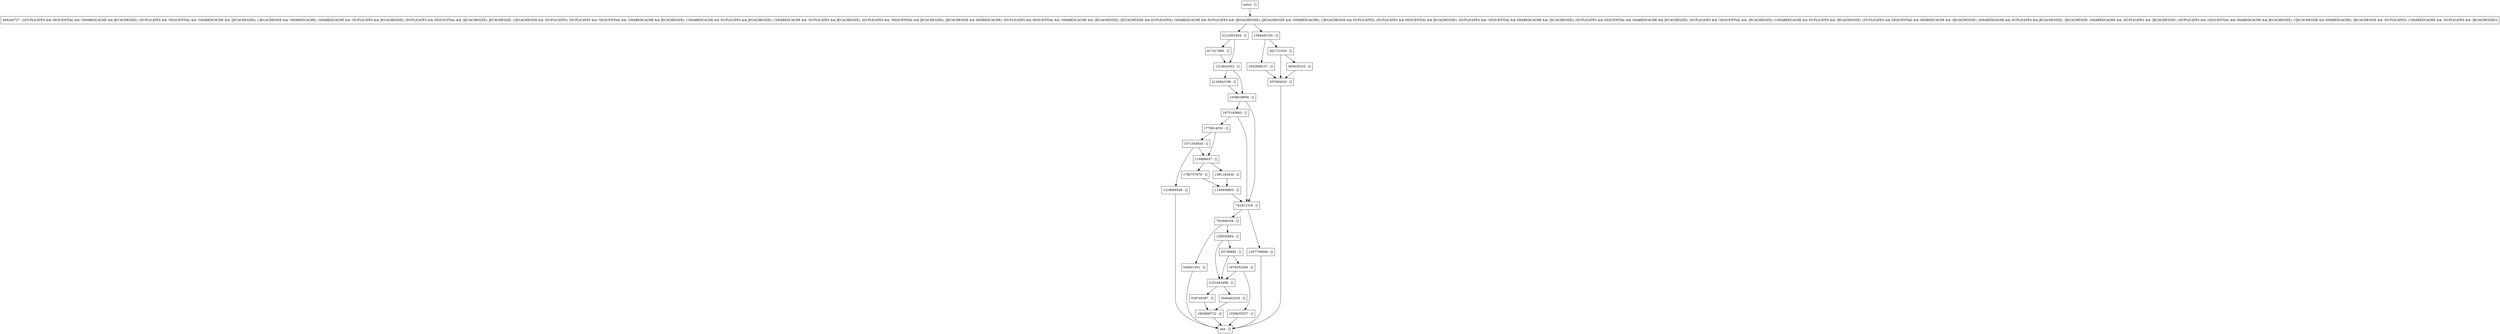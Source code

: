 digraph getInternal {
node [shape=record];
1676552264 [label="1676552264 - []"];
1805699722 [label="1805699722 - []"];
1145858803 [label="1145858803 - []"];
2043808157 [label="2043808157 - []"];
549441301 [label="549441301 - []"];
2130842198 [label="2130842198 - []"];
2101642498 [label="2101642498 - []"];
469266727 [label="469266727 - [(DUPLICATES && SEQUENTIAL && !SHAREDCACHE && JECACHESIZE), (DUPLICATES && !SEQUENTIAL && !SHAREDCACHE && !JECACHESIZE), (!JECACHESIZE && !SHAREDCACHE), (SHAREDCACHE && !DUPLICATES && JECACHESIZE), (DUPLICATES && SEQUENTIAL && !JECACHESIZE), JECACHESIZE, (!JECACHESIZE && !DUPLICATES), (DUPLICATES && !SEQUENTIAL && !SHAREDCACHE && JECACHESIZE), (!SHAREDCACHE && DUPLICATES && JECACHESIZE), (!SHAREDCACHE && !DUPLICATES && JECACHESIZE), (DUPLICATES && !SEQUENTIAL && JECACHESIZE), (JECACHESIZE && SHAREDCACHE), (DUPLICATES && SEQUENTIAL && !SHAREDCACHE && !JECACHESIZE), (JECACHESIZE && DUPLICATES), (SHAREDCACHE && DUPLICATES && !JECACHESIZE), (JECACHESIZE && !SHAREDCACHE), (!JECACHESIZE && DUPLICATES), (DUPLICATES && SEQUENTIAL && JECACHESIZE), (DUPLICATES && !SEQUENTIAL && SHAREDCACHE && !JECACHESIZE), (DUPLICATES && SEQUENTIAL && SHAREDCACHE && JECACHESIZE), (DUPLICATES && !SEQUENTIAL && !JECACHESIZE), (!SHAREDCACHE && DUPLICATES && !JECACHESIZE), (DUPLICATES && SEQUENTIAL && SHAREDCACHE && !JECACHESIZE), (SHAREDCACHE && DUPLICATES && JECACHESIZE), !JECACHESIZE, (SHAREDCACHE && !DUPLICATES && !JECACHESIZE), (DUPLICATES && !SEQUENTIAL && SHAREDCACHE && JECACHESIZE), (!JECACHESIZE && SHAREDCACHE), (JECACHESIZE && !DUPLICATES), (!SHAREDCACHE && !DUPLICATES && !JECACHESIZE)]"];
1785757678 [label="1785757678 - []"];
539749387 [label="539749387 - []"];
2121852404 [label="2121852404 - []"];
1571354624 [label="1571354624 - []"];
781849194 [label="781849194 - []"];
507684620 [label="507684620 - []"];
1207736948 [label="1207736948 - []"];
1219060549 [label="1219060549 - []"];
665630325 [label="665630325 - []"];
1873183863 [label="1873183863 - []"];
1581183436 [label="1581183436 - []"];
917417880 [label="917417880 - []"];
53730892 [label="53730892 - []"];
126035684 [label="126035684 - []"];
561721033 [label="561721033 - []"];
1394443105 [label="1394443105 - []"];
1770614352 [label="1770614352 - []"];
1039635527 [label="1039635527 - []"];
1314643452 [label="1314643452 - []"];
1038029958 [label="1038029958 - []"];
741811316 [label="741811316 - []"];
entry [label="entry - []"];
exit [label="exit - []"];
2040402329 [label="2040402329 - []"];
116806037 [label="116806037 - []"];
entry;
exit;
1676552264 -> 1039635527;
1676552264 -> 2101642498;
1805699722 -> exit;
1145858803 -> 741811316;
2043808157 -> 507684620;
549441301 -> exit;
2130842198 -> 1038029958;
2101642498 -> 2040402329;
2101642498 -> 539749387;
469266727 -> 1394443105;
469266727 -> 2121852404;
1785757678 -> 1145858803;
539749387 -> 1805699722;
2121852404 -> 917417880;
2121852404 -> 1314643452;
1571354624 -> 1219060549;
1571354624 -> 116806037;
781849194 -> 126035684;
781849194 -> 549441301;
507684620 -> exit;
1207736948 -> exit;
1219060549 -> exit;
665630325 -> 507684620;
1873183863 -> 1770614352;
1873183863 -> 741811316;
1581183436 -> 1145858803;
917417880 -> 1314643452;
53730892 -> 1676552264;
53730892 -> 2101642498;
126035684 -> 53730892;
126035684 -> 2101642498;
561721033 -> 507684620;
561721033 -> 665630325;
1394443105 -> 2043808157;
1394443105 -> 561721033;
1770614352 -> 1571354624;
1770614352 -> 116806037;
1039635527 -> exit;
1314643452 -> 1038029958;
1314643452 -> 2130842198;
1038029958 -> 1873183863;
1038029958 -> 741811316;
741811316 -> 781849194;
741811316 -> 1207736948;
entry -> 469266727;
2040402329 -> 1805699722;
116806037 -> 1785757678;
116806037 -> 1581183436;
}
